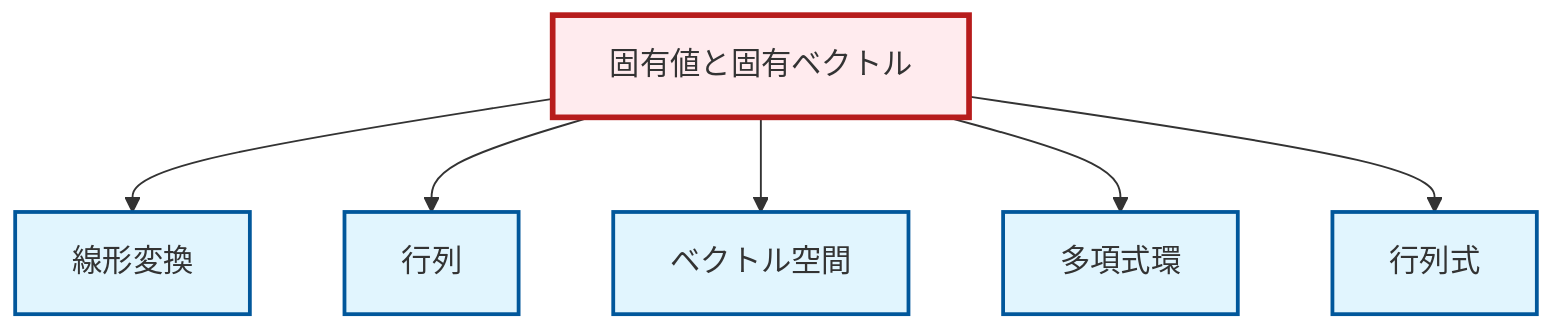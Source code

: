 graph TD
    classDef definition fill:#e1f5fe,stroke:#01579b,stroke-width:2px
    classDef theorem fill:#f3e5f5,stroke:#4a148c,stroke-width:2px
    classDef axiom fill:#fff3e0,stroke:#e65100,stroke-width:2px
    classDef example fill:#e8f5e9,stroke:#1b5e20,stroke-width:2px
    classDef current fill:#ffebee,stroke:#b71c1c,stroke-width:3px
    def-polynomial-ring["多項式環"]:::definition
    def-vector-space["ベクトル空間"]:::definition
    def-linear-transformation["線形変換"]:::definition
    def-matrix["行列"]:::definition
    def-determinant["行列式"]:::definition
    def-eigenvalue-eigenvector["固有値と固有ベクトル"]:::definition
    def-eigenvalue-eigenvector --> def-linear-transformation
    def-eigenvalue-eigenvector --> def-matrix
    def-eigenvalue-eigenvector --> def-vector-space
    def-eigenvalue-eigenvector --> def-polynomial-ring
    def-eigenvalue-eigenvector --> def-determinant
    class def-eigenvalue-eigenvector current